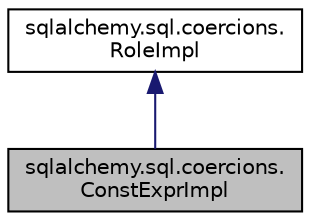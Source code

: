 digraph "sqlalchemy.sql.coercions.ConstExprImpl"
{
 // LATEX_PDF_SIZE
  edge [fontname="Helvetica",fontsize="10",labelfontname="Helvetica",labelfontsize="10"];
  node [fontname="Helvetica",fontsize="10",shape=record];
  Node1 [label="sqlalchemy.sql.coercions.\lConstExprImpl",height=0.2,width=0.4,color="black", fillcolor="grey75", style="filled", fontcolor="black",tooltip=" "];
  Node2 -> Node1 [dir="back",color="midnightblue",fontsize="10",style="solid",fontname="Helvetica"];
  Node2 [label="sqlalchemy.sql.coercions.\lRoleImpl",height=0.2,width=0.4,color="black", fillcolor="white", style="filled",URL="$classsqlalchemy_1_1sql_1_1coercions_1_1RoleImpl.html",tooltip=" "];
}
